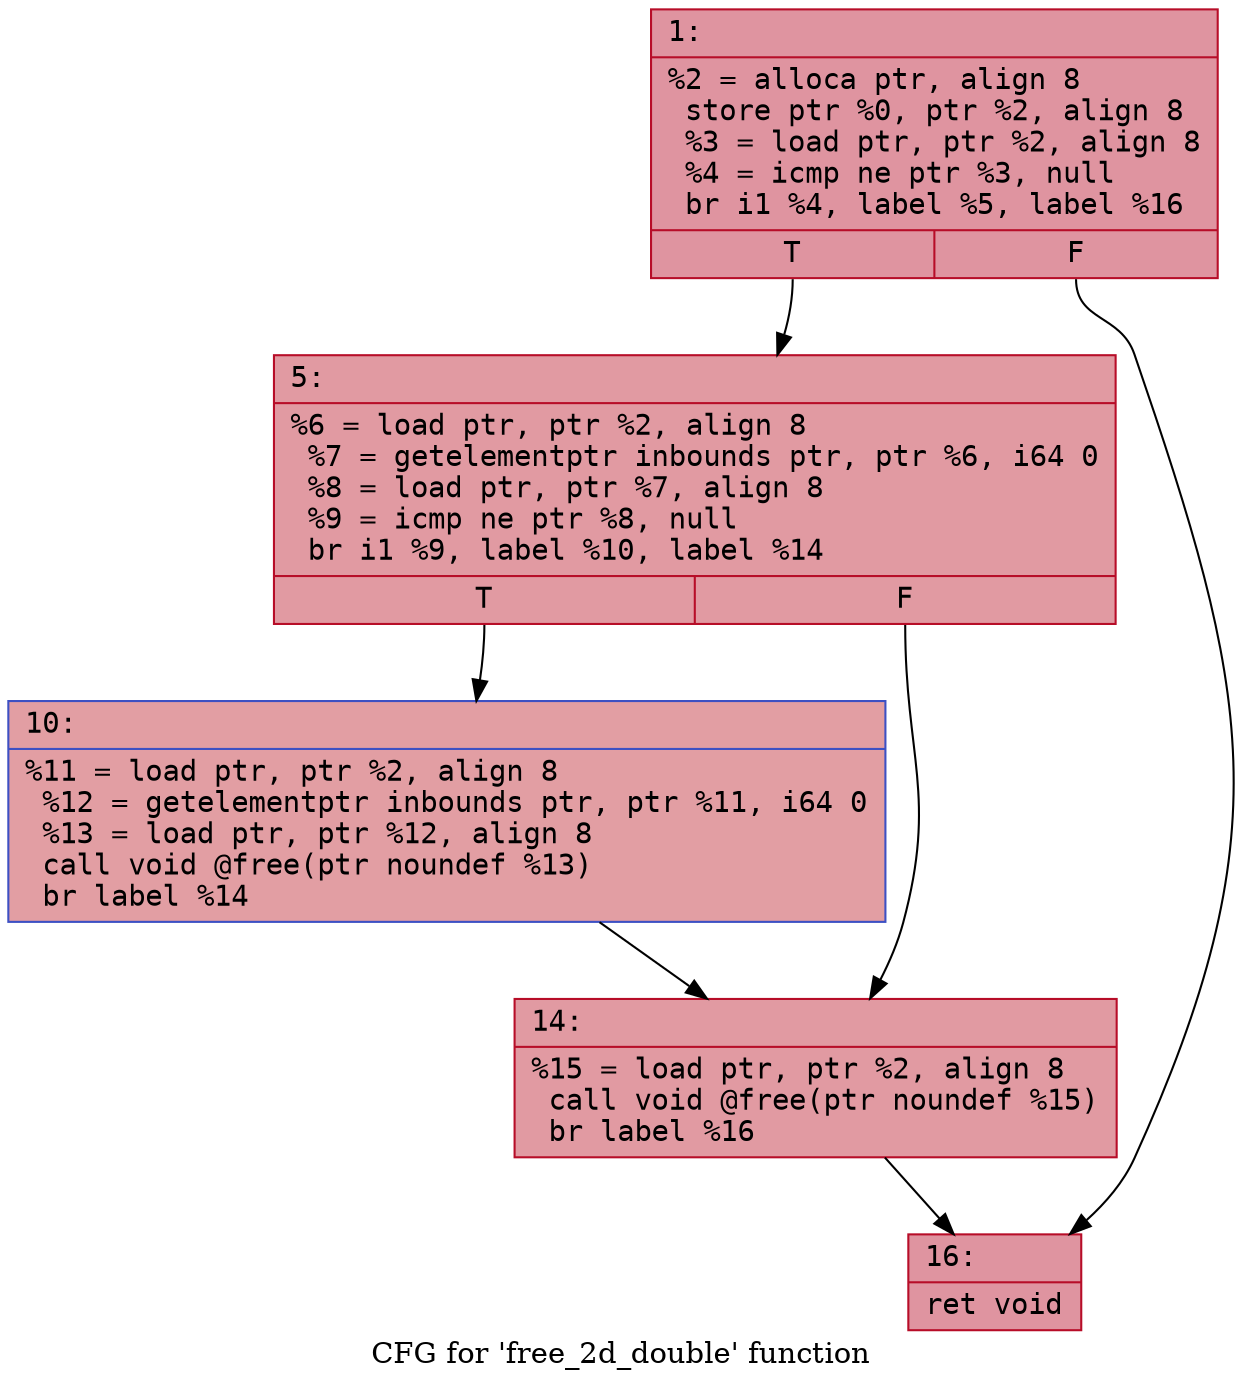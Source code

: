 digraph "CFG for 'free_2d_double' function" {
	label="CFG for 'free_2d_double' function";

	Node0x6000024d2170 [shape=record,color="#b70d28ff", style=filled, fillcolor="#b70d2870" fontname="Courier",label="{1:\l|  %2 = alloca ptr, align 8\l  store ptr %0, ptr %2, align 8\l  %3 = load ptr, ptr %2, align 8\l  %4 = icmp ne ptr %3, null\l  br i1 %4, label %5, label %16\l|{<s0>T|<s1>F}}"];
	Node0x6000024d2170:s0 -> Node0x6000024d2210[tooltip="1 -> 5\nProbability 62.50%" ];
	Node0x6000024d2170:s1 -> Node0x6000024d2300[tooltip="1 -> 16\nProbability 37.50%" ];
	Node0x6000024d2210 [shape=record,color="#b70d28ff", style=filled, fillcolor="#bb1b2c70" fontname="Courier",label="{5:\l|  %6 = load ptr, ptr %2, align 8\l  %7 = getelementptr inbounds ptr, ptr %6, i64 0\l  %8 = load ptr, ptr %7, align 8\l  %9 = icmp ne ptr %8, null\l  br i1 %9, label %10, label %14\l|{<s0>T|<s1>F}}"];
	Node0x6000024d2210:s0 -> Node0x6000024d2260[tooltip="5 -> 10\nProbability 62.50%" ];
	Node0x6000024d2210:s1 -> Node0x6000024d22b0[tooltip="5 -> 14\nProbability 37.50%" ];
	Node0x6000024d2260 [shape=record,color="#3d50c3ff", style=filled, fillcolor="#be242e70" fontname="Courier",label="{10:\l|  %11 = load ptr, ptr %2, align 8\l  %12 = getelementptr inbounds ptr, ptr %11, i64 0\l  %13 = load ptr, ptr %12, align 8\l  call void @free(ptr noundef %13)\l  br label %14\l}"];
	Node0x6000024d2260 -> Node0x6000024d22b0[tooltip="10 -> 14\nProbability 100.00%" ];
	Node0x6000024d22b0 [shape=record,color="#b70d28ff", style=filled, fillcolor="#bb1b2c70" fontname="Courier",label="{14:\l|  %15 = load ptr, ptr %2, align 8\l  call void @free(ptr noundef %15)\l  br label %16\l}"];
	Node0x6000024d22b0 -> Node0x6000024d2300[tooltip="14 -> 16\nProbability 100.00%" ];
	Node0x6000024d2300 [shape=record,color="#b70d28ff", style=filled, fillcolor="#b70d2870" fontname="Courier",label="{16:\l|  ret void\l}"];
}
